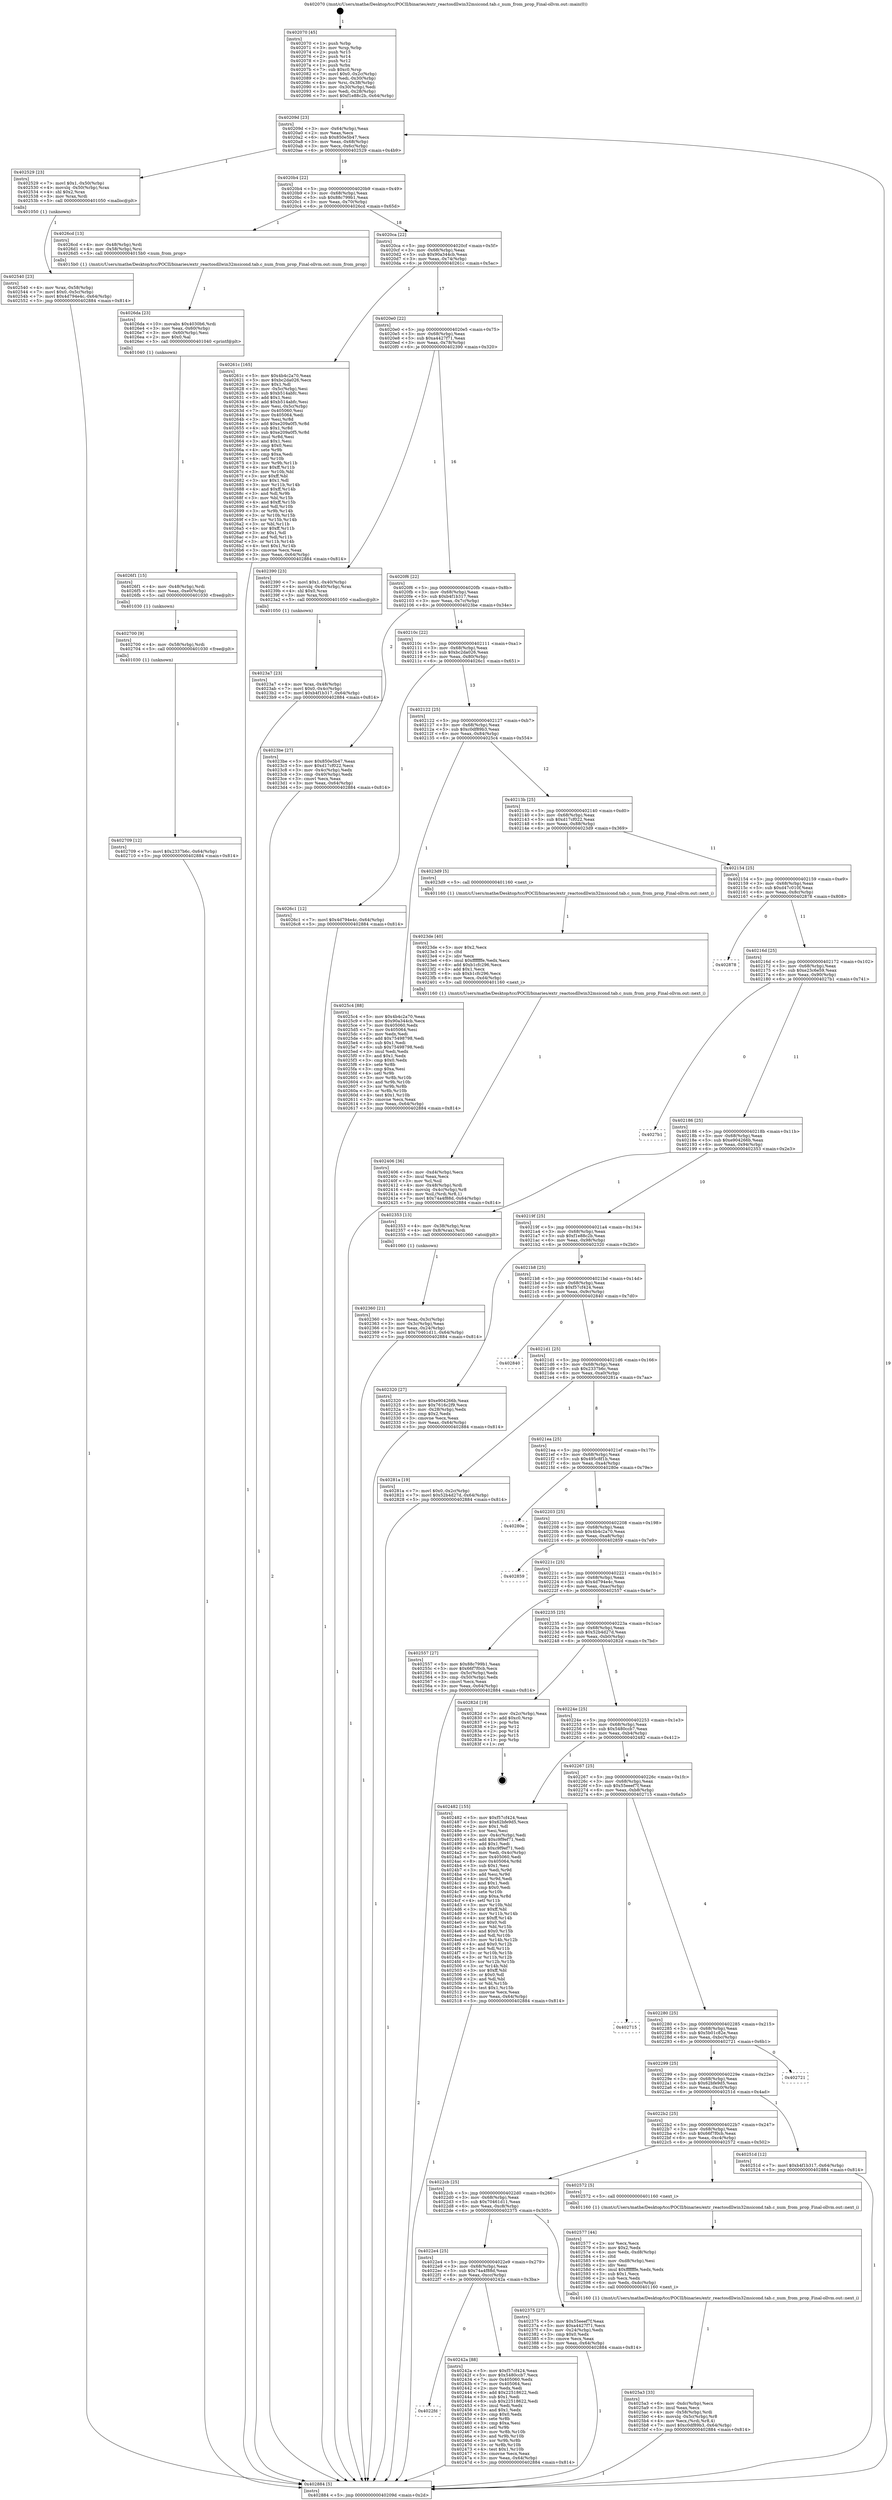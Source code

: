 digraph "0x402070" {
  label = "0x402070 (/mnt/c/Users/mathe/Desktop/tcc/POCII/binaries/extr_reactosdllwin32msicond.tab.c_num_from_prop_Final-ollvm.out::main(0))"
  labelloc = "t"
  node[shape=record]

  Entry [label="",width=0.3,height=0.3,shape=circle,fillcolor=black,style=filled]
  "0x40209d" [label="{
     0x40209d [23]\l
     | [instrs]\l
     &nbsp;&nbsp;0x40209d \<+3\>: mov -0x64(%rbp),%eax\l
     &nbsp;&nbsp;0x4020a0 \<+2\>: mov %eax,%ecx\l
     &nbsp;&nbsp;0x4020a2 \<+6\>: sub $0x850e5b47,%ecx\l
     &nbsp;&nbsp;0x4020a8 \<+3\>: mov %eax,-0x68(%rbp)\l
     &nbsp;&nbsp;0x4020ab \<+3\>: mov %ecx,-0x6c(%rbp)\l
     &nbsp;&nbsp;0x4020ae \<+6\>: je 0000000000402529 \<main+0x4b9\>\l
  }"]
  "0x402529" [label="{
     0x402529 [23]\l
     | [instrs]\l
     &nbsp;&nbsp;0x402529 \<+7\>: movl $0x1,-0x50(%rbp)\l
     &nbsp;&nbsp;0x402530 \<+4\>: movslq -0x50(%rbp),%rax\l
     &nbsp;&nbsp;0x402534 \<+4\>: shl $0x2,%rax\l
     &nbsp;&nbsp;0x402538 \<+3\>: mov %rax,%rdi\l
     &nbsp;&nbsp;0x40253b \<+5\>: call 0000000000401050 \<malloc@plt\>\l
     | [calls]\l
     &nbsp;&nbsp;0x401050 \{1\} (unknown)\l
  }"]
  "0x4020b4" [label="{
     0x4020b4 [22]\l
     | [instrs]\l
     &nbsp;&nbsp;0x4020b4 \<+5\>: jmp 00000000004020b9 \<main+0x49\>\l
     &nbsp;&nbsp;0x4020b9 \<+3\>: mov -0x68(%rbp),%eax\l
     &nbsp;&nbsp;0x4020bc \<+5\>: sub $0x88c799b1,%eax\l
     &nbsp;&nbsp;0x4020c1 \<+3\>: mov %eax,-0x70(%rbp)\l
     &nbsp;&nbsp;0x4020c4 \<+6\>: je 00000000004026cd \<main+0x65d\>\l
  }"]
  Exit [label="",width=0.3,height=0.3,shape=circle,fillcolor=black,style=filled,peripheries=2]
  "0x4026cd" [label="{
     0x4026cd [13]\l
     | [instrs]\l
     &nbsp;&nbsp;0x4026cd \<+4\>: mov -0x48(%rbp),%rdi\l
     &nbsp;&nbsp;0x4026d1 \<+4\>: mov -0x58(%rbp),%rsi\l
     &nbsp;&nbsp;0x4026d5 \<+5\>: call 00000000004015b0 \<num_from_prop\>\l
     | [calls]\l
     &nbsp;&nbsp;0x4015b0 \{1\} (/mnt/c/Users/mathe/Desktop/tcc/POCII/binaries/extr_reactosdllwin32msicond.tab.c_num_from_prop_Final-ollvm.out::num_from_prop)\l
  }"]
  "0x4020ca" [label="{
     0x4020ca [22]\l
     | [instrs]\l
     &nbsp;&nbsp;0x4020ca \<+5\>: jmp 00000000004020cf \<main+0x5f\>\l
     &nbsp;&nbsp;0x4020cf \<+3\>: mov -0x68(%rbp),%eax\l
     &nbsp;&nbsp;0x4020d2 \<+5\>: sub $0x90a344cb,%eax\l
     &nbsp;&nbsp;0x4020d7 \<+3\>: mov %eax,-0x74(%rbp)\l
     &nbsp;&nbsp;0x4020da \<+6\>: je 000000000040261c \<main+0x5ac\>\l
  }"]
  "0x402709" [label="{
     0x402709 [12]\l
     | [instrs]\l
     &nbsp;&nbsp;0x402709 \<+7\>: movl $0x2337b6c,-0x64(%rbp)\l
     &nbsp;&nbsp;0x402710 \<+5\>: jmp 0000000000402884 \<main+0x814\>\l
  }"]
  "0x40261c" [label="{
     0x40261c [165]\l
     | [instrs]\l
     &nbsp;&nbsp;0x40261c \<+5\>: mov $0x4b4c2a70,%eax\l
     &nbsp;&nbsp;0x402621 \<+5\>: mov $0xbc2da026,%ecx\l
     &nbsp;&nbsp;0x402626 \<+2\>: mov $0x1,%dl\l
     &nbsp;&nbsp;0x402628 \<+3\>: mov -0x5c(%rbp),%esi\l
     &nbsp;&nbsp;0x40262b \<+6\>: sub $0xb514abfc,%esi\l
     &nbsp;&nbsp;0x402631 \<+3\>: add $0x1,%esi\l
     &nbsp;&nbsp;0x402634 \<+6\>: add $0xb514abfc,%esi\l
     &nbsp;&nbsp;0x40263a \<+3\>: mov %esi,-0x5c(%rbp)\l
     &nbsp;&nbsp;0x40263d \<+7\>: mov 0x405060,%esi\l
     &nbsp;&nbsp;0x402644 \<+7\>: mov 0x405064,%edi\l
     &nbsp;&nbsp;0x40264b \<+3\>: mov %esi,%r8d\l
     &nbsp;&nbsp;0x40264e \<+7\>: add $0xe209a0f5,%r8d\l
     &nbsp;&nbsp;0x402655 \<+4\>: sub $0x1,%r8d\l
     &nbsp;&nbsp;0x402659 \<+7\>: sub $0xe209a0f5,%r8d\l
     &nbsp;&nbsp;0x402660 \<+4\>: imul %r8d,%esi\l
     &nbsp;&nbsp;0x402664 \<+3\>: and $0x1,%esi\l
     &nbsp;&nbsp;0x402667 \<+3\>: cmp $0x0,%esi\l
     &nbsp;&nbsp;0x40266a \<+4\>: sete %r9b\l
     &nbsp;&nbsp;0x40266e \<+3\>: cmp $0xa,%edi\l
     &nbsp;&nbsp;0x402671 \<+4\>: setl %r10b\l
     &nbsp;&nbsp;0x402675 \<+3\>: mov %r9b,%r11b\l
     &nbsp;&nbsp;0x402678 \<+4\>: xor $0xff,%r11b\l
     &nbsp;&nbsp;0x40267c \<+3\>: mov %r10b,%bl\l
     &nbsp;&nbsp;0x40267f \<+3\>: xor $0xff,%bl\l
     &nbsp;&nbsp;0x402682 \<+3\>: xor $0x1,%dl\l
     &nbsp;&nbsp;0x402685 \<+3\>: mov %r11b,%r14b\l
     &nbsp;&nbsp;0x402688 \<+4\>: and $0xff,%r14b\l
     &nbsp;&nbsp;0x40268c \<+3\>: and %dl,%r9b\l
     &nbsp;&nbsp;0x40268f \<+3\>: mov %bl,%r15b\l
     &nbsp;&nbsp;0x402692 \<+4\>: and $0xff,%r15b\l
     &nbsp;&nbsp;0x402696 \<+3\>: and %dl,%r10b\l
     &nbsp;&nbsp;0x402699 \<+3\>: or %r9b,%r14b\l
     &nbsp;&nbsp;0x40269c \<+3\>: or %r10b,%r15b\l
     &nbsp;&nbsp;0x40269f \<+3\>: xor %r15b,%r14b\l
     &nbsp;&nbsp;0x4026a2 \<+3\>: or %bl,%r11b\l
     &nbsp;&nbsp;0x4026a5 \<+4\>: xor $0xff,%r11b\l
     &nbsp;&nbsp;0x4026a9 \<+3\>: or $0x1,%dl\l
     &nbsp;&nbsp;0x4026ac \<+3\>: and %dl,%r11b\l
     &nbsp;&nbsp;0x4026af \<+3\>: or %r11b,%r14b\l
     &nbsp;&nbsp;0x4026b2 \<+4\>: test $0x1,%r14b\l
     &nbsp;&nbsp;0x4026b6 \<+3\>: cmovne %ecx,%eax\l
     &nbsp;&nbsp;0x4026b9 \<+3\>: mov %eax,-0x64(%rbp)\l
     &nbsp;&nbsp;0x4026bc \<+5\>: jmp 0000000000402884 \<main+0x814\>\l
  }"]
  "0x4020e0" [label="{
     0x4020e0 [22]\l
     | [instrs]\l
     &nbsp;&nbsp;0x4020e0 \<+5\>: jmp 00000000004020e5 \<main+0x75\>\l
     &nbsp;&nbsp;0x4020e5 \<+3\>: mov -0x68(%rbp),%eax\l
     &nbsp;&nbsp;0x4020e8 \<+5\>: sub $0xa4427f71,%eax\l
     &nbsp;&nbsp;0x4020ed \<+3\>: mov %eax,-0x78(%rbp)\l
     &nbsp;&nbsp;0x4020f0 \<+6\>: je 0000000000402390 \<main+0x320\>\l
  }"]
  "0x402700" [label="{
     0x402700 [9]\l
     | [instrs]\l
     &nbsp;&nbsp;0x402700 \<+4\>: mov -0x58(%rbp),%rdi\l
     &nbsp;&nbsp;0x402704 \<+5\>: call 0000000000401030 \<free@plt\>\l
     | [calls]\l
     &nbsp;&nbsp;0x401030 \{1\} (unknown)\l
  }"]
  "0x402390" [label="{
     0x402390 [23]\l
     | [instrs]\l
     &nbsp;&nbsp;0x402390 \<+7\>: movl $0x1,-0x40(%rbp)\l
     &nbsp;&nbsp;0x402397 \<+4\>: movslq -0x40(%rbp),%rax\l
     &nbsp;&nbsp;0x40239b \<+4\>: shl $0x0,%rax\l
     &nbsp;&nbsp;0x40239f \<+3\>: mov %rax,%rdi\l
     &nbsp;&nbsp;0x4023a2 \<+5\>: call 0000000000401050 \<malloc@plt\>\l
     | [calls]\l
     &nbsp;&nbsp;0x401050 \{1\} (unknown)\l
  }"]
  "0x4020f6" [label="{
     0x4020f6 [22]\l
     | [instrs]\l
     &nbsp;&nbsp;0x4020f6 \<+5\>: jmp 00000000004020fb \<main+0x8b\>\l
     &nbsp;&nbsp;0x4020fb \<+3\>: mov -0x68(%rbp),%eax\l
     &nbsp;&nbsp;0x4020fe \<+5\>: sub $0xb4f1b317,%eax\l
     &nbsp;&nbsp;0x402103 \<+3\>: mov %eax,-0x7c(%rbp)\l
     &nbsp;&nbsp;0x402106 \<+6\>: je 00000000004023be \<main+0x34e\>\l
  }"]
  "0x4026f1" [label="{
     0x4026f1 [15]\l
     | [instrs]\l
     &nbsp;&nbsp;0x4026f1 \<+4\>: mov -0x48(%rbp),%rdi\l
     &nbsp;&nbsp;0x4026f5 \<+6\>: mov %eax,-0xe0(%rbp)\l
     &nbsp;&nbsp;0x4026fb \<+5\>: call 0000000000401030 \<free@plt\>\l
     | [calls]\l
     &nbsp;&nbsp;0x401030 \{1\} (unknown)\l
  }"]
  "0x4023be" [label="{
     0x4023be [27]\l
     | [instrs]\l
     &nbsp;&nbsp;0x4023be \<+5\>: mov $0x850e5b47,%eax\l
     &nbsp;&nbsp;0x4023c3 \<+5\>: mov $0xd17cf022,%ecx\l
     &nbsp;&nbsp;0x4023c8 \<+3\>: mov -0x4c(%rbp),%edx\l
     &nbsp;&nbsp;0x4023cb \<+3\>: cmp -0x40(%rbp),%edx\l
     &nbsp;&nbsp;0x4023ce \<+3\>: cmovl %ecx,%eax\l
     &nbsp;&nbsp;0x4023d1 \<+3\>: mov %eax,-0x64(%rbp)\l
     &nbsp;&nbsp;0x4023d4 \<+5\>: jmp 0000000000402884 \<main+0x814\>\l
  }"]
  "0x40210c" [label="{
     0x40210c [22]\l
     | [instrs]\l
     &nbsp;&nbsp;0x40210c \<+5\>: jmp 0000000000402111 \<main+0xa1\>\l
     &nbsp;&nbsp;0x402111 \<+3\>: mov -0x68(%rbp),%eax\l
     &nbsp;&nbsp;0x402114 \<+5\>: sub $0xbc2da026,%eax\l
     &nbsp;&nbsp;0x402119 \<+3\>: mov %eax,-0x80(%rbp)\l
     &nbsp;&nbsp;0x40211c \<+6\>: je 00000000004026c1 \<main+0x651\>\l
  }"]
  "0x4026da" [label="{
     0x4026da [23]\l
     | [instrs]\l
     &nbsp;&nbsp;0x4026da \<+10\>: movabs $0x4030b6,%rdi\l
     &nbsp;&nbsp;0x4026e4 \<+3\>: mov %eax,-0x60(%rbp)\l
     &nbsp;&nbsp;0x4026e7 \<+3\>: mov -0x60(%rbp),%esi\l
     &nbsp;&nbsp;0x4026ea \<+2\>: mov $0x0,%al\l
     &nbsp;&nbsp;0x4026ec \<+5\>: call 0000000000401040 \<printf@plt\>\l
     | [calls]\l
     &nbsp;&nbsp;0x401040 \{1\} (unknown)\l
  }"]
  "0x4026c1" [label="{
     0x4026c1 [12]\l
     | [instrs]\l
     &nbsp;&nbsp;0x4026c1 \<+7\>: movl $0x4d794e4c,-0x64(%rbp)\l
     &nbsp;&nbsp;0x4026c8 \<+5\>: jmp 0000000000402884 \<main+0x814\>\l
  }"]
  "0x402122" [label="{
     0x402122 [25]\l
     | [instrs]\l
     &nbsp;&nbsp;0x402122 \<+5\>: jmp 0000000000402127 \<main+0xb7\>\l
     &nbsp;&nbsp;0x402127 \<+3\>: mov -0x68(%rbp),%eax\l
     &nbsp;&nbsp;0x40212a \<+5\>: sub $0xc0df89b3,%eax\l
     &nbsp;&nbsp;0x40212f \<+6\>: mov %eax,-0x84(%rbp)\l
     &nbsp;&nbsp;0x402135 \<+6\>: je 00000000004025c4 \<main+0x554\>\l
  }"]
  "0x4025a3" [label="{
     0x4025a3 [33]\l
     | [instrs]\l
     &nbsp;&nbsp;0x4025a3 \<+6\>: mov -0xdc(%rbp),%ecx\l
     &nbsp;&nbsp;0x4025a9 \<+3\>: imul %eax,%ecx\l
     &nbsp;&nbsp;0x4025ac \<+4\>: mov -0x58(%rbp),%rdi\l
     &nbsp;&nbsp;0x4025b0 \<+4\>: movslq -0x5c(%rbp),%r8\l
     &nbsp;&nbsp;0x4025b4 \<+4\>: mov %ecx,(%rdi,%r8,4)\l
     &nbsp;&nbsp;0x4025b8 \<+7\>: movl $0xc0df89b3,-0x64(%rbp)\l
     &nbsp;&nbsp;0x4025bf \<+5\>: jmp 0000000000402884 \<main+0x814\>\l
  }"]
  "0x4025c4" [label="{
     0x4025c4 [88]\l
     | [instrs]\l
     &nbsp;&nbsp;0x4025c4 \<+5\>: mov $0x4b4c2a70,%eax\l
     &nbsp;&nbsp;0x4025c9 \<+5\>: mov $0x90a344cb,%ecx\l
     &nbsp;&nbsp;0x4025ce \<+7\>: mov 0x405060,%edx\l
     &nbsp;&nbsp;0x4025d5 \<+7\>: mov 0x405064,%esi\l
     &nbsp;&nbsp;0x4025dc \<+2\>: mov %edx,%edi\l
     &nbsp;&nbsp;0x4025de \<+6\>: add $0x75498798,%edi\l
     &nbsp;&nbsp;0x4025e4 \<+3\>: sub $0x1,%edi\l
     &nbsp;&nbsp;0x4025e7 \<+6\>: sub $0x75498798,%edi\l
     &nbsp;&nbsp;0x4025ed \<+3\>: imul %edi,%edx\l
     &nbsp;&nbsp;0x4025f0 \<+3\>: and $0x1,%edx\l
     &nbsp;&nbsp;0x4025f3 \<+3\>: cmp $0x0,%edx\l
     &nbsp;&nbsp;0x4025f6 \<+4\>: sete %r8b\l
     &nbsp;&nbsp;0x4025fa \<+3\>: cmp $0xa,%esi\l
     &nbsp;&nbsp;0x4025fd \<+4\>: setl %r9b\l
     &nbsp;&nbsp;0x402601 \<+3\>: mov %r8b,%r10b\l
     &nbsp;&nbsp;0x402604 \<+3\>: and %r9b,%r10b\l
     &nbsp;&nbsp;0x402607 \<+3\>: xor %r9b,%r8b\l
     &nbsp;&nbsp;0x40260a \<+3\>: or %r8b,%r10b\l
     &nbsp;&nbsp;0x40260d \<+4\>: test $0x1,%r10b\l
     &nbsp;&nbsp;0x402611 \<+3\>: cmovne %ecx,%eax\l
     &nbsp;&nbsp;0x402614 \<+3\>: mov %eax,-0x64(%rbp)\l
     &nbsp;&nbsp;0x402617 \<+5\>: jmp 0000000000402884 \<main+0x814\>\l
  }"]
  "0x40213b" [label="{
     0x40213b [25]\l
     | [instrs]\l
     &nbsp;&nbsp;0x40213b \<+5\>: jmp 0000000000402140 \<main+0xd0\>\l
     &nbsp;&nbsp;0x402140 \<+3\>: mov -0x68(%rbp),%eax\l
     &nbsp;&nbsp;0x402143 \<+5\>: sub $0xd17cf022,%eax\l
     &nbsp;&nbsp;0x402148 \<+6\>: mov %eax,-0x88(%rbp)\l
     &nbsp;&nbsp;0x40214e \<+6\>: je 00000000004023d9 \<main+0x369\>\l
  }"]
  "0x402577" [label="{
     0x402577 [44]\l
     | [instrs]\l
     &nbsp;&nbsp;0x402577 \<+2\>: xor %ecx,%ecx\l
     &nbsp;&nbsp;0x402579 \<+5\>: mov $0x2,%edx\l
     &nbsp;&nbsp;0x40257e \<+6\>: mov %edx,-0xd8(%rbp)\l
     &nbsp;&nbsp;0x402584 \<+1\>: cltd\l
     &nbsp;&nbsp;0x402585 \<+6\>: mov -0xd8(%rbp),%esi\l
     &nbsp;&nbsp;0x40258b \<+2\>: idiv %esi\l
     &nbsp;&nbsp;0x40258d \<+6\>: imul $0xfffffffe,%edx,%edx\l
     &nbsp;&nbsp;0x402593 \<+3\>: sub $0x1,%ecx\l
     &nbsp;&nbsp;0x402596 \<+2\>: sub %ecx,%edx\l
     &nbsp;&nbsp;0x402598 \<+6\>: mov %edx,-0xdc(%rbp)\l
     &nbsp;&nbsp;0x40259e \<+5\>: call 0000000000401160 \<next_i\>\l
     | [calls]\l
     &nbsp;&nbsp;0x401160 \{1\} (/mnt/c/Users/mathe/Desktop/tcc/POCII/binaries/extr_reactosdllwin32msicond.tab.c_num_from_prop_Final-ollvm.out::next_i)\l
  }"]
  "0x4023d9" [label="{
     0x4023d9 [5]\l
     | [instrs]\l
     &nbsp;&nbsp;0x4023d9 \<+5\>: call 0000000000401160 \<next_i\>\l
     | [calls]\l
     &nbsp;&nbsp;0x401160 \{1\} (/mnt/c/Users/mathe/Desktop/tcc/POCII/binaries/extr_reactosdllwin32msicond.tab.c_num_from_prop_Final-ollvm.out::next_i)\l
  }"]
  "0x402154" [label="{
     0x402154 [25]\l
     | [instrs]\l
     &nbsp;&nbsp;0x402154 \<+5\>: jmp 0000000000402159 \<main+0xe9\>\l
     &nbsp;&nbsp;0x402159 \<+3\>: mov -0x68(%rbp),%eax\l
     &nbsp;&nbsp;0x40215c \<+5\>: sub $0xd47c010f,%eax\l
     &nbsp;&nbsp;0x402161 \<+6\>: mov %eax,-0x8c(%rbp)\l
     &nbsp;&nbsp;0x402167 \<+6\>: je 0000000000402878 \<main+0x808\>\l
  }"]
  "0x402540" [label="{
     0x402540 [23]\l
     | [instrs]\l
     &nbsp;&nbsp;0x402540 \<+4\>: mov %rax,-0x58(%rbp)\l
     &nbsp;&nbsp;0x402544 \<+7\>: movl $0x0,-0x5c(%rbp)\l
     &nbsp;&nbsp;0x40254b \<+7\>: movl $0x4d794e4c,-0x64(%rbp)\l
     &nbsp;&nbsp;0x402552 \<+5\>: jmp 0000000000402884 \<main+0x814\>\l
  }"]
  "0x402878" [label="{
     0x402878\l
  }", style=dashed]
  "0x40216d" [label="{
     0x40216d [25]\l
     | [instrs]\l
     &nbsp;&nbsp;0x40216d \<+5\>: jmp 0000000000402172 \<main+0x102\>\l
     &nbsp;&nbsp;0x402172 \<+3\>: mov -0x68(%rbp),%eax\l
     &nbsp;&nbsp;0x402175 \<+5\>: sub $0xe23c6e59,%eax\l
     &nbsp;&nbsp;0x40217a \<+6\>: mov %eax,-0x90(%rbp)\l
     &nbsp;&nbsp;0x402180 \<+6\>: je 00000000004027b1 \<main+0x741\>\l
  }"]
  "0x4022fd" [label="{
     0x4022fd\l
  }", style=dashed]
  "0x4027b1" [label="{
     0x4027b1\l
  }", style=dashed]
  "0x402186" [label="{
     0x402186 [25]\l
     | [instrs]\l
     &nbsp;&nbsp;0x402186 \<+5\>: jmp 000000000040218b \<main+0x11b\>\l
     &nbsp;&nbsp;0x40218b \<+3\>: mov -0x68(%rbp),%eax\l
     &nbsp;&nbsp;0x40218e \<+5\>: sub $0xe904266b,%eax\l
     &nbsp;&nbsp;0x402193 \<+6\>: mov %eax,-0x94(%rbp)\l
     &nbsp;&nbsp;0x402199 \<+6\>: je 0000000000402353 \<main+0x2e3\>\l
  }"]
  "0x40242a" [label="{
     0x40242a [88]\l
     | [instrs]\l
     &nbsp;&nbsp;0x40242a \<+5\>: mov $0xf57cf424,%eax\l
     &nbsp;&nbsp;0x40242f \<+5\>: mov $0x5480ccb7,%ecx\l
     &nbsp;&nbsp;0x402434 \<+7\>: mov 0x405060,%edx\l
     &nbsp;&nbsp;0x40243b \<+7\>: mov 0x405064,%esi\l
     &nbsp;&nbsp;0x402442 \<+2\>: mov %edx,%edi\l
     &nbsp;&nbsp;0x402444 \<+6\>: add $0x22518622,%edi\l
     &nbsp;&nbsp;0x40244a \<+3\>: sub $0x1,%edi\l
     &nbsp;&nbsp;0x40244d \<+6\>: sub $0x22518622,%edi\l
     &nbsp;&nbsp;0x402453 \<+3\>: imul %edi,%edx\l
     &nbsp;&nbsp;0x402456 \<+3\>: and $0x1,%edx\l
     &nbsp;&nbsp;0x402459 \<+3\>: cmp $0x0,%edx\l
     &nbsp;&nbsp;0x40245c \<+4\>: sete %r8b\l
     &nbsp;&nbsp;0x402460 \<+3\>: cmp $0xa,%esi\l
     &nbsp;&nbsp;0x402463 \<+4\>: setl %r9b\l
     &nbsp;&nbsp;0x402467 \<+3\>: mov %r8b,%r10b\l
     &nbsp;&nbsp;0x40246a \<+3\>: and %r9b,%r10b\l
     &nbsp;&nbsp;0x40246d \<+3\>: xor %r9b,%r8b\l
     &nbsp;&nbsp;0x402470 \<+3\>: or %r8b,%r10b\l
     &nbsp;&nbsp;0x402473 \<+4\>: test $0x1,%r10b\l
     &nbsp;&nbsp;0x402477 \<+3\>: cmovne %ecx,%eax\l
     &nbsp;&nbsp;0x40247a \<+3\>: mov %eax,-0x64(%rbp)\l
     &nbsp;&nbsp;0x40247d \<+5\>: jmp 0000000000402884 \<main+0x814\>\l
  }"]
  "0x402353" [label="{
     0x402353 [13]\l
     | [instrs]\l
     &nbsp;&nbsp;0x402353 \<+4\>: mov -0x38(%rbp),%rax\l
     &nbsp;&nbsp;0x402357 \<+4\>: mov 0x8(%rax),%rdi\l
     &nbsp;&nbsp;0x40235b \<+5\>: call 0000000000401060 \<atoi@plt\>\l
     | [calls]\l
     &nbsp;&nbsp;0x401060 \{1\} (unknown)\l
  }"]
  "0x40219f" [label="{
     0x40219f [25]\l
     | [instrs]\l
     &nbsp;&nbsp;0x40219f \<+5\>: jmp 00000000004021a4 \<main+0x134\>\l
     &nbsp;&nbsp;0x4021a4 \<+3\>: mov -0x68(%rbp),%eax\l
     &nbsp;&nbsp;0x4021a7 \<+5\>: sub $0xf1e88c2b,%eax\l
     &nbsp;&nbsp;0x4021ac \<+6\>: mov %eax,-0x98(%rbp)\l
     &nbsp;&nbsp;0x4021b2 \<+6\>: je 0000000000402320 \<main+0x2b0\>\l
  }"]
  "0x402406" [label="{
     0x402406 [36]\l
     | [instrs]\l
     &nbsp;&nbsp;0x402406 \<+6\>: mov -0xd4(%rbp),%ecx\l
     &nbsp;&nbsp;0x40240c \<+3\>: imul %eax,%ecx\l
     &nbsp;&nbsp;0x40240f \<+3\>: mov %cl,%sil\l
     &nbsp;&nbsp;0x402412 \<+4\>: mov -0x48(%rbp),%rdi\l
     &nbsp;&nbsp;0x402416 \<+4\>: movslq -0x4c(%rbp),%r8\l
     &nbsp;&nbsp;0x40241a \<+4\>: mov %sil,(%rdi,%r8,1)\l
     &nbsp;&nbsp;0x40241e \<+7\>: movl $0x74a4f88d,-0x64(%rbp)\l
     &nbsp;&nbsp;0x402425 \<+5\>: jmp 0000000000402884 \<main+0x814\>\l
  }"]
  "0x402320" [label="{
     0x402320 [27]\l
     | [instrs]\l
     &nbsp;&nbsp;0x402320 \<+5\>: mov $0xe904266b,%eax\l
     &nbsp;&nbsp;0x402325 \<+5\>: mov $0x7616c2f9,%ecx\l
     &nbsp;&nbsp;0x40232a \<+3\>: mov -0x28(%rbp),%edx\l
     &nbsp;&nbsp;0x40232d \<+3\>: cmp $0x2,%edx\l
     &nbsp;&nbsp;0x402330 \<+3\>: cmovne %ecx,%eax\l
     &nbsp;&nbsp;0x402333 \<+3\>: mov %eax,-0x64(%rbp)\l
     &nbsp;&nbsp;0x402336 \<+5\>: jmp 0000000000402884 \<main+0x814\>\l
  }"]
  "0x4021b8" [label="{
     0x4021b8 [25]\l
     | [instrs]\l
     &nbsp;&nbsp;0x4021b8 \<+5\>: jmp 00000000004021bd \<main+0x14d\>\l
     &nbsp;&nbsp;0x4021bd \<+3\>: mov -0x68(%rbp),%eax\l
     &nbsp;&nbsp;0x4021c0 \<+5\>: sub $0xf57cf424,%eax\l
     &nbsp;&nbsp;0x4021c5 \<+6\>: mov %eax,-0x9c(%rbp)\l
     &nbsp;&nbsp;0x4021cb \<+6\>: je 0000000000402840 \<main+0x7d0\>\l
  }"]
  "0x402884" [label="{
     0x402884 [5]\l
     | [instrs]\l
     &nbsp;&nbsp;0x402884 \<+5\>: jmp 000000000040209d \<main+0x2d\>\l
  }"]
  "0x402070" [label="{
     0x402070 [45]\l
     | [instrs]\l
     &nbsp;&nbsp;0x402070 \<+1\>: push %rbp\l
     &nbsp;&nbsp;0x402071 \<+3\>: mov %rsp,%rbp\l
     &nbsp;&nbsp;0x402074 \<+2\>: push %r15\l
     &nbsp;&nbsp;0x402076 \<+2\>: push %r14\l
     &nbsp;&nbsp;0x402078 \<+2\>: push %r12\l
     &nbsp;&nbsp;0x40207a \<+1\>: push %rbx\l
     &nbsp;&nbsp;0x40207b \<+7\>: sub $0xc0,%rsp\l
     &nbsp;&nbsp;0x402082 \<+7\>: movl $0x0,-0x2c(%rbp)\l
     &nbsp;&nbsp;0x402089 \<+3\>: mov %edi,-0x30(%rbp)\l
     &nbsp;&nbsp;0x40208c \<+4\>: mov %rsi,-0x38(%rbp)\l
     &nbsp;&nbsp;0x402090 \<+3\>: mov -0x30(%rbp),%edi\l
     &nbsp;&nbsp;0x402093 \<+3\>: mov %edi,-0x28(%rbp)\l
     &nbsp;&nbsp;0x402096 \<+7\>: movl $0xf1e88c2b,-0x64(%rbp)\l
  }"]
  "0x402360" [label="{
     0x402360 [21]\l
     | [instrs]\l
     &nbsp;&nbsp;0x402360 \<+3\>: mov %eax,-0x3c(%rbp)\l
     &nbsp;&nbsp;0x402363 \<+3\>: mov -0x3c(%rbp),%eax\l
     &nbsp;&nbsp;0x402366 \<+3\>: mov %eax,-0x24(%rbp)\l
     &nbsp;&nbsp;0x402369 \<+7\>: movl $0x70461d11,-0x64(%rbp)\l
     &nbsp;&nbsp;0x402370 \<+5\>: jmp 0000000000402884 \<main+0x814\>\l
  }"]
  "0x4023de" [label="{
     0x4023de [40]\l
     | [instrs]\l
     &nbsp;&nbsp;0x4023de \<+5\>: mov $0x2,%ecx\l
     &nbsp;&nbsp;0x4023e3 \<+1\>: cltd\l
     &nbsp;&nbsp;0x4023e4 \<+2\>: idiv %ecx\l
     &nbsp;&nbsp;0x4023e6 \<+6\>: imul $0xfffffffe,%edx,%ecx\l
     &nbsp;&nbsp;0x4023ec \<+6\>: add $0xb1cfc296,%ecx\l
     &nbsp;&nbsp;0x4023f2 \<+3\>: add $0x1,%ecx\l
     &nbsp;&nbsp;0x4023f5 \<+6\>: sub $0xb1cfc296,%ecx\l
     &nbsp;&nbsp;0x4023fb \<+6\>: mov %ecx,-0xd4(%rbp)\l
     &nbsp;&nbsp;0x402401 \<+5\>: call 0000000000401160 \<next_i\>\l
     | [calls]\l
     &nbsp;&nbsp;0x401160 \{1\} (/mnt/c/Users/mathe/Desktop/tcc/POCII/binaries/extr_reactosdllwin32msicond.tab.c_num_from_prop_Final-ollvm.out::next_i)\l
  }"]
  "0x402840" [label="{
     0x402840\l
  }", style=dashed]
  "0x4021d1" [label="{
     0x4021d1 [25]\l
     | [instrs]\l
     &nbsp;&nbsp;0x4021d1 \<+5\>: jmp 00000000004021d6 \<main+0x166\>\l
     &nbsp;&nbsp;0x4021d6 \<+3\>: mov -0x68(%rbp),%eax\l
     &nbsp;&nbsp;0x4021d9 \<+5\>: sub $0x2337b6c,%eax\l
     &nbsp;&nbsp;0x4021de \<+6\>: mov %eax,-0xa0(%rbp)\l
     &nbsp;&nbsp;0x4021e4 \<+6\>: je 000000000040281a \<main+0x7aa\>\l
  }"]
  "0x4023a7" [label="{
     0x4023a7 [23]\l
     | [instrs]\l
     &nbsp;&nbsp;0x4023a7 \<+4\>: mov %rax,-0x48(%rbp)\l
     &nbsp;&nbsp;0x4023ab \<+7\>: movl $0x0,-0x4c(%rbp)\l
     &nbsp;&nbsp;0x4023b2 \<+7\>: movl $0xb4f1b317,-0x64(%rbp)\l
     &nbsp;&nbsp;0x4023b9 \<+5\>: jmp 0000000000402884 \<main+0x814\>\l
  }"]
  "0x40281a" [label="{
     0x40281a [19]\l
     | [instrs]\l
     &nbsp;&nbsp;0x40281a \<+7\>: movl $0x0,-0x2c(%rbp)\l
     &nbsp;&nbsp;0x402821 \<+7\>: movl $0x52b4d27d,-0x64(%rbp)\l
     &nbsp;&nbsp;0x402828 \<+5\>: jmp 0000000000402884 \<main+0x814\>\l
  }"]
  "0x4021ea" [label="{
     0x4021ea [25]\l
     | [instrs]\l
     &nbsp;&nbsp;0x4021ea \<+5\>: jmp 00000000004021ef \<main+0x17f\>\l
     &nbsp;&nbsp;0x4021ef \<+3\>: mov -0x68(%rbp),%eax\l
     &nbsp;&nbsp;0x4021f2 \<+5\>: sub $0x495c8f1b,%eax\l
     &nbsp;&nbsp;0x4021f7 \<+6\>: mov %eax,-0xa4(%rbp)\l
     &nbsp;&nbsp;0x4021fd \<+6\>: je 000000000040280e \<main+0x79e\>\l
  }"]
  "0x4022e4" [label="{
     0x4022e4 [25]\l
     | [instrs]\l
     &nbsp;&nbsp;0x4022e4 \<+5\>: jmp 00000000004022e9 \<main+0x279\>\l
     &nbsp;&nbsp;0x4022e9 \<+3\>: mov -0x68(%rbp),%eax\l
     &nbsp;&nbsp;0x4022ec \<+5\>: sub $0x74a4f88d,%eax\l
     &nbsp;&nbsp;0x4022f1 \<+6\>: mov %eax,-0xcc(%rbp)\l
     &nbsp;&nbsp;0x4022f7 \<+6\>: je 000000000040242a \<main+0x3ba\>\l
  }"]
  "0x40280e" [label="{
     0x40280e\l
  }", style=dashed]
  "0x402203" [label="{
     0x402203 [25]\l
     | [instrs]\l
     &nbsp;&nbsp;0x402203 \<+5\>: jmp 0000000000402208 \<main+0x198\>\l
     &nbsp;&nbsp;0x402208 \<+3\>: mov -0x68(%rbp),%eax\l
     &nbsp;&nbsp;0x40220b \<+5\>: sub $0x4b4c2a70,%eax\l
     &nbsp;&nbsp;0x402210 \<+6\>: mov %eax,-0xa8(%rbp)\l
     &nbsp;&nbsp;0x402216 \<+6\>: je 0000000000402859 \<main+0x7e9\>\l
  }"]
  "0x402375" [label="{
     0x402375 [27]\l
     | [instrs]\l
     &nbsp;&nbsp;0x402375 \<+5\>: mov $0x55eeef7f,%eax\l
     &nbsp;&nbsp;0x40237a \<+5\>: mov $0xa4427f71,%ecx\l
     &nbsp;&nbsp;0x40237f \<+3\>: mov -0x24(%rbp),%edx\l
     &nbsp;&nbsp;0x402382 \<+3\>: cmp $0x0,%edx\l
     &nbsp;&nbsp;0x402385 \<+3\>: cmove %ecx,%eax\l
     &nbsp;&nbsp;0x402388 \<+3\>: mov %eax,-0x64(%rbp)\l
     &nbsp;&nbsp;0x40238b \<+5\>: jmp 0000000000402884 \<main+0x814\>\l
  }"]
  "0x402859" [label="{
     0x402859\l
  }", style=dashed]
  "0x40221c" [label="{
     0x40221c [25]\l
     | [instrs]\l
     &nbsp;&nbsp;0x40221c \<+5\>: jmp 0000000000402221 \<main+0x1b1\>\l
     &nbsp;&nbsp;0x402221 \<+3\>: mov -0x68(%rbp),%eax\l
     &nbsp;&nbsp;0x402224 \<+5\>: sub $0x4d794e4c,%eax\l
     &nbsp;&nbsp;0x402229 \<+6\>: mov %eax,-0xac(%rbp)\l
     &nbsp;&nbsp;0x40222f \<+6\>: je 0000000000402557 \<main+0x4e7\>\l
  }"]
  "0x4022cb" [label="{
     0x4022cb [25]\l
     | [instrs]\l
     &nbsp;&nbsp;0x4022cb \<+5\>: jmp 00000000004022d0 \<main+0x260\>\l
     &nbsp;&nbsp;0x4022d0 \<+3\>: mov -0x68(%rbp),%eax\l
     &nbsp;&nbsp;0x4022d3 \<+5\>: sub $0x70461d11,%eax\l
     &nbsp;&nbsp;0x4022d8 \<+6\>: mov %eax,-0xc8(%rbp)\l
     &nbsp;&nbsp;0x4022de \<+6\>: je 0000000000402375 \<main+0x305\>\l
  }"]
  "0x402557" [label="{
     0x402557 [27]\l
     | [instrs]\l
     &nbsp;&nbsp;0x402557 \<+5\>: mov $0x88c799b1,%eax\l
     &nbsp;&nbsp;0x40255c \<+5\>: mov $0x66f7f0cb,%ecx\l
     &nbsp;&nbsp;0x402561 \<+3\>: mov -0x5c(%rbp),%edx\l
     &nbsp;&nbsp;0x402564 \<+3\>: cmp -0x50(%rbp),%edx\l
     &nbsp;&nbsp;0x402567 \<+3\>: cmovl %ecx,%eax\l
     &nbsp;&nbsp;0x40256a \<+3\>: mov %eax,-0x64(%rbp)\l
     &nbsp;&nbsp;0x40256d \<+5\>: jmp 0000000000402884 \<main+0x814\>\l
  }"]
  "0x402235" [label="{
     0x402235 [25]\l
     | [instrs]\l
     &nbsp;&nbsp;0x402235 \<+5\>: jmp 000000000040223a \<main+0x1ca\>\l
     &nbsp;&nbsp;0x40223a \<+3\>: mov -0x68(%rbp),%eax\l
     &nbsp;&nbsp;0x40223d \<+5\>: sub $0x52b4d27d,%eax\l
     &nbsp;&nbsp;0x402242 \<+6\>: mov %eax,-0xb0(%rbp)\l
     &nbsp;&nbsp;0x402248 \<+6\>: je 000000000040282d \<main+0x7bd\>\l
  }"]
  "0x402572" [label="{
     0x402572 [5]\l
     | [instrs]\l
     &nbsp;&nbsp;0x402572 \<+5\>: call 0000000000401160 \<next_i\>\l
     | [calls]\l
     &nbsp;&nbsp;0x401160 \{1\} (/mnt/c/Users/mathe/Desktop/tcc/POCII/binaries/extr_reactosdllwin32msicond.tab.c_num_from_prop_Final-ollvm.out::next_i)\l
  }"]
  "0x40282d" [label="{
     0x40282d [19]\l
     | [instrs]\l
     &nbsp;&nbsp;0x40282d \<+3\>: mov -0x2c(%rbp),%eax\l
     &nbsp;&nbsp;0x402830 \<+7\>: add $0xc0,%rsp\l
     &nbsp;&nbsp;0x402837 \<+1\>: pop %rbx\l
     &nbsp;&nbsp;0x402838 \<+2\>: pop %r12\l
     &nbsp;&nbsp;0x40283a \<+2\>: pop %r14\l
     &nbsp;&nbsp;0x40283c \<+2\>: pop %r15\l
     &nbsp;&nbsp;0x40283e \<+1\>: pop %rbp\l
     &nbsp;&nbsp;0x40283f \<+1\>: ret\l
  }"]
  "0x40224e" [label="{
     0x40224e [25]\l
     | [instrs]\l
     &nbsp;&nbsp;0x40224e \<+5\>: jmp 0000000000402253 \<main+0x1e3\>\l
     &nbsp;&nbsp;0x402253 \<+3\>: mov -0x68(%rbp),%eax\l
     &nbsp;&nbsp;0x402256 \<+5\>: sub $0x5480ccb7,%eax\l
     &nbsp;&nbsp;0x40225b \<+6\>: mov %eax,-0xb4(%rbp)\l
     &nbsp;&nbsp;0x402261 \<+6\>: je 0000000000402482 \<main+0x412\>\l
  }"]
  "0x4022b2" [label="{
     0x4022b2 [25]\l
     | [instrs]\l
     &nbsp;&nbsp;0x4022b2 \<+5\>: jmp 00000000004022b7 \<main+0x247\>\l
     &nbsp;&nbsp;0x4022b7 \<+3\>: mov -0x68(%rbp),%eax\l
     &nbsp;&nbsp;0x4022ba \<+5\>: sub $0x66f7f0cb,%eax\l
     &nbsp;&nbsp;0x4022bf \<+6\>: mov %eax,-0xc4(%rbp)\l
     &nbsp;&nbsp;0x4022c5 \<+6\>: je 0000000000402572 \<main+0x502\>\l
  }"]
  "0x402482" [label="{
     0x402482 [155]\l
     | [instrs]\l
     &nbsp;&nbsp;0x402482 \<+5\>: mov $0xf57cf424,%eax\l
     &nbsp;&nbsp;0x402487 \<+5\>: mov $0x62bfe9d5,%ecx\l
     &nbsp;&nbsp;0x40248c \<+2\>: mov $0x1,%dl\l
     &nbsp;&nbsp;0x40248e \<+2\>: xor %esi,%esi\l
     &nbsp;&nbsp;0x402490 \<+3\>: mov -0x4c(%rbp),%edi\l
     &nbsp;&nbsp;0x402493 \<+6\>: add $0xc9f9ef71,%edi\l
     &nbsp;&nbsp;0x402499 \<+3\>: add $0x1,%edi\l
     &nbsp;&nbsp;0x40249c \<+6\>: sub $0xc9f9ef71,%edi\l
     &nbsp;&nbsp;0x4024a2 \<+3\>: mov %edi,-0x4c(%rbp)\l
     &nbsp;&nbsp;0x4024a5 \<+7\>: mov 0x405060,%edi\l
     &nbsp;&nbsp;0x4024ac \<+8\>: mov 0x405064,%r8d\l
     &nbsp;&nbsp;0x4024b4 \<+3\>: sub $0x1,%esi\l
     &nbsp;&nbsp;0x4024b7 \<+3\>: mov %edi,%r9d\l
     &nbsp;&nbsp;0x4024ba \<+3\>: add %esi,%r9d\l
     &nbsp;&nbsp;0x4024bd \<+4\>: imul %r9d,%edi\l
     &nbsp;&nbsp;0x4024c1 \<+3\>: and $0x1,%edi\l
     &nbsp;&nbsp;0x4024c4 \<+3\>: cmp $0x0,%edi\l
     &nbsp;&nbsp;0x4024c7 \<+4\>: sete %r10b\l
     &nbsp;&nbsp;0x4024cb \<+4\>: cmp $0xa,%r8d\l
     &nbsp;&nbsp;0x4024cf \<+4\>: setl %r11b\l
     &nbsp;&nbsp;0x4024d3 \<+3\>: mov %r10b,%bl\l
     &nbsp;&nbsp;0x4024d6 \<+3\>: xor $0xff,%bl\l
     &nbsp;&nbsp;0x4024d9 \<+3\>: mov %r11b,%r14b\l
     &nbsp;&nbsp;0x4024dc \<+4\>: xor $0xff,%r14b\l
     &nbsp;&nbsp;0x4024e0 \<+3\>: xor $0x0,%dl\l
     &nbsp;&nbsp;0x4024e3 \<+3\>: mov %bl,%r15b\l
     &nbsp;&nbsp;0x4024e6 \<+4\>: and $0x0,%r15b\l
     &nbsp;&nbsp;0x4024ea \<+3\>: and %dl,%r10b\l
     &nbsp;&nbsp;0x4024ed \<+3\>: mov %r14b,%r12b\l
     &nbsp;&nbsp;0x4024f0 \<+4\>: and $0x0,%r12b\l
     &nbsp;&nbsp;0x4024f4 \<+3\>: and %dl,%r11b\l
     &nbsp;&nbsp;0x4024f7 \<+3\>: or %r10b,%r15b\l
     &nbsp;&nbsp;0x4024fa \<+3\>: or %r11b,%r12b\l
     &nbsp;&nbsp;0x4024fd \<+3\>: xor %r12b,%r15b\l
     &nbsp;&nbsp;0x402500 \<+3\>: or %r14b,%bl\l
     &nbsp;&nbsp;0x402503 \<+3\>: xor $0xff,%bl\l
     &nbsp;&nbsp;0x402506 \<+3\>: or $0x0,%dl\l
     &nbsp;&nbsp;0x402509 \<+2\>: and %dl,%bl\l
     &nbsp;&nbsp;0x40250b \<+3\>: or %bl,%r15b\l
     &nbsp;&nbsp;0x40250e \<+4\>: test $0x1,%r15b\l
     &nbsp;&nbsp;0x402512 \<+3\>: cmovne %ecx,%eax\l
     &nbsp;&nbsp;0x402515 \<+3\>: mov %eax,-0x64(%rbp)\l
     &nbsp;&nbsp;0x402518 \<+5\>: jmp 0000000000402884 \<main+0x814\>\l
  }"]
  "0x402267" [label="{
     0x402267 [25]\l
     | [instrs]\l
     &nbsp;&nbsp;0x402267 \<+5\>: jmp 000000000040226c \<main+0x1fc\>\l
     &nbsp;&nbsp;0x40226c \<+3\>: mov -0x68(%rbp),%eax\l
     &nbsp;&nbsp;0x40226f \<+5\>: sub $0x55eeef7f,%eax\l
     &nbsp;&nbsp;0x402274 \<+6\>: mov %eax,-0xb8(%rbp)\l
     &nbsp;&nbsp;0x40227a \<+6\>: je 0000000000402715 \<main+0x6a5\>\l
  }"]
  "0x40251d" [label="{
     0x40251d [12]\l
     | [instrs]\l
     &nbsp;&nbsp;0x40251d \<+7\>: movl $0xb4f1b317,-0x64(%rbp)\l
     &nbsp;&nbsp;0x402524 \<+5\>: jmp 0000000000402884 \<main+0x814\>\l
  }"]
  "0x402715" [label="{
     0x402715\l
  }", style=dashed]
  "0x402280" [label="{
     0x402280 [25]\l
     | [instrs]\l
     &nbsp;&nbsp;0x402280 \<+5\>: jmp 0000000000402285 \<main+0x215\>\l
     &nbsp;&nbsp;0x402285 \<+3\>: mov -0x68(%rbp),%eax\l
     &nbsp;&nbsp;0x402288 \<+5\>: sub $0x5b01c82e,%eax\l
     &nbsp;&nbsp;0x40228d \<+6\>: mov %eax,-0xbc(%rbp)\l
     &nbsp;&nbsp;0x402293 \<+6\>: je 0000000000402721 \<main+0x6b1\>\l
  }"]
  "0x402299" [label="{
     0x402299 [25]\l
     | [instrs]\l
     &nbsp;&nbsp;0x402299 \<+5\>: jmp 000000000040229e \<main+0x22e\>\l
     &nbsp;&nbsp;0x40229e \<+3\>: mov -0x68(%rbp),%eax\l
     &nbsp;&nbsp;0x4022a1 \<+5\>: sub $0x62bfe9d5,%eax\l
     &nbsp;&nbsp;0x4022a6 \<+6\>: mov %eax,-0xc0(%rbp)\l
     &nbsp;&nbsp;0x4022ac \<+6\>: je 000000000040251d \<main+0x4ad\>\l
  }"]
  "0x402721" [label="{
     0x402721\l
  }", style=dashed]
  Entry -> "0x402070" [label=" 1"]
  "0x40209d" -> "0x402529" [label=" 1"]
  "0x40209d" -> "0x4020b4" [label=" 19"]
  "0x40282d" -> Exit [label=" 1"]
  "0x4020b4" -> "0x4026cd" [label=" 1"]
  "0x4020b4" -> "0x4020ca" [label=" 18"]
  "0x40281a" -> "0x402884" [label=" 1"]
  "0x4020ca" -> "0x40261c" [label=" 1"]
  "0x4020ca" -> "0x4020e0" [label=" 17"]
  "0x402709" -> "0x402884" [label=" 1"]
  "0x4020e0" -> "0x402390" [label=" 1"]
  "0x4020e0" -> "0x4020f6" [label=" 16"]
  "0x402700" -> "0x402709" [label=" 1"]
  "0x4020f6" -> "0x4023be" [label=" 2"]
  "0x4020f6" -> "0x40210c" [label=" 14"]
  "0x4026f1" -> "0x402700" [label=" 1"]
  "0x40210c" -> "0x4026c1" [label=" 1"]
  "0x40210c" -> "0x402122" [label=" 13"]
  "0x4026da" -> "0x4026f1" [label=" 1"]
  "0x402122" -> "0x4025c4" [label=" 1"]
  "0x402122" -> "0x40213b" [label=" 12"]
  "0x4026cd" -> "0x4026da" [label=" 1"]
  "0x40213b" -> "0x4023d9" [label=" 1"]
  "0x40213b" -> "0x402154" [label=" 11"]
  "0x4026c1" -> "0x402884" [label=" 1"]
  "0x402154" -> "0x402878" [label=" 0"]
  "0x402154" -> "0x40216d" [label=" 11"]
  "0x40261c" -> "0x402884" [label=" 1"]
  "0x40216d" -> "0x4027b1" [label=" 0"]
  "0x40216d" -> "0x402186" [label=" 11"]
  "0x4025c4" -> "0x402884" [label=" 1"]
  "0x402186" -> "0x402353" [label=" 1"]
  "0x402186" -> "0x40219f" [label=" 10"]
  "0x4025a3" -> "0x402884" [label=" 1"]
  "0x40219f" -> "0x402320" [label=" 1"]
  "0x40219f" -> "0x4021b8" [label=" 9"]
  "0x402320" -> "0x402884" [label=" 1"]
  "0x402070" -> "0x40209d" [label=" 1"]
  "0x402884" -> "0x40209d" [label=" 19"]
  "0x402353" -> "0x402360" [label=" 1"]
  "0x402360" -> "0x402884" [label=" 1"]
  "0x402572" -> "0x402577" [label=" 1"]
  "0x4021b8" -> "0x402840" [label=" 0"]
  "0x4021b8" -> "0x4021d1" [label=" 9"]
  "0x402557" -> "0x402884" [label=" 2"]
  "0x4021d1" -> "0x40281a" [label=" 1"]
  "0x4021d1" -> "0x4021ea" [label=" 8"]
  "0x402540" -> "0x402884" [label=" 1"]
  "0x4021ea" -> "0x40280e" [label=" 0"]
  "0x4021ea" -> "0x402203" [label=" 8"]
  "0x402529" -> "0x402540" [label=" 1"]
  "0x402203" -> "0x402859" [label=" 0"]
  "0x402203" -> "0x40221c" [label=" 8"]
  "0x40251d" -> "0x402884" [label=" 1"]
  "0x40221c" -> "0x402557" [label=" 2"]
  "0x40221c" -> "0x402235" [label=" 6"]
  "0x40242a" -> "0x402884" [label=" 1"]
  "0x402235" -> "0x40282d" [label=" 1"]
  "0x402235" -> "0x40224e" [label=" 5"]
  "0x4022e4" -> "0x4022fd" [label=" 0"]
  "0x40224e" -> "0x402482" [label=" 1"]
  "0x40224e" -> "0x402267" [label=" 4"]
  "0x402577" -> "0x4025a3" [label=" 1"]
  "0x402267" -> "0x402715" [label=" 0"]
  "0x402267" -> "0x402280" [label=" 4"]
  "0x402406" -> "0x402884" [label=" 1"]
  "0x402280" -> "0x402721" [label=" 0"]
  "0x402280" -> "0x402299" [label=" 4"]
  "0x4023de" -> "0x402406" [label=" 1"]
  "0x402299" -> "0x40251d" [label=" 1"]
  "0x402299" -> "0x4022b2" [label=" 3"]
  "0x4022e4" -> "0x40242a" [label=" 1"]
  "0x4022b2" -> "0x402572" [label=" 1"]
  "0x4022b2" -> "0x4022cb" [label=" 2"]
  "0x402482" -> "0x402884" [label=" 1"]
  "0x4022cb" -> "0x402375" [label=" 1"]
  "0x4022cb" -> "0x4022e4" [label=" 1"]
  "0x402375" -> "0x402884" [label=" 1"]
  "0x402390" -> "0x4023a7" [label=" 1"]
  "0x4023a7" -> "0x402884" [label=" 1"]
  "0x4023be" -> "0x402884" [label=" 2"]
  "0x4023d9" -> "0x4023de" [label=" 1"]
}
